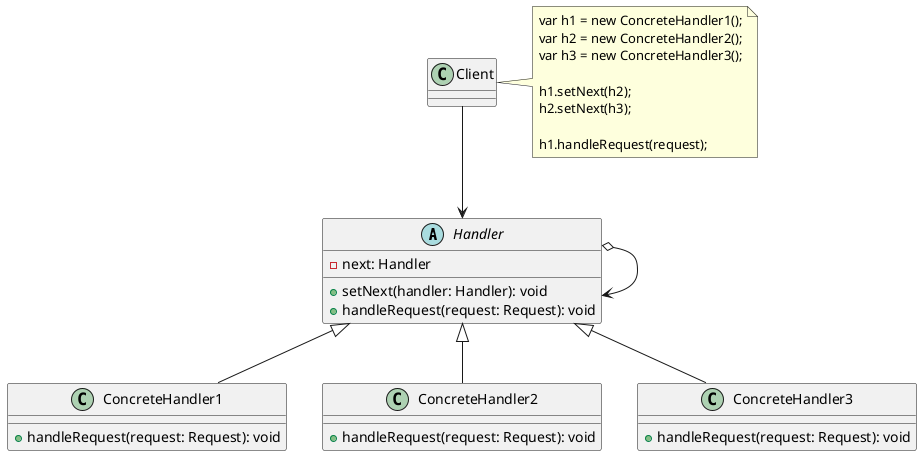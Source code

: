 @startuml

abstract class Handler {
  -next: Handler
  +setNext(handler: Handler): void
  +handleRequest(request: Request): void
}

class ConcreteHandler1 {
  +handleRequest(request: Request): void
}

class ConcreteHandler2 {
  +handleRequest(request: Request): void
}

class ConcreteHandler3 {
  +handleRequest(request: Request): void
}

class Client {
}

Handler o--> Handler

ConcreteHandler1 -up-|> Handler
ConcreteHandler2 -up-|> Handler
ConcreteHandler3 -up-|> Handler

Client --> Handler

note right of Client : var h1 = new ConcreteHandler1();\nvar h2 = new ConcreteHandler2();\nvar h3 = new ConcreteHandler3();\n\nh1.setNext(h2);\nh2.setNext(h3);\n\nh1.handleRequest(request);

@enduml
